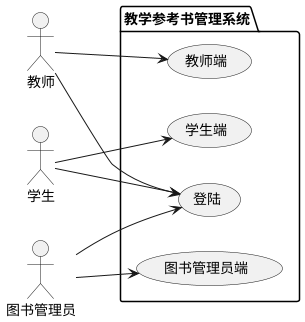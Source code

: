 @startuml
'https://plantuml.com/use-case-diagram

:图书管理员: as admin
:教师: as teacher
:学生: as student
package 教学参考书管理系统{
    usecase "教师端" as (use2)
    usecase "学生端" as (use3)
    usecase "图书管理员端" as (use4)
    usecase "登陆" as (use1)
}

left to right direction
teacher --> (use1)
teacher -> (use2)
student --> (use1)
student -> (use3)
admin -> (use1)
admin --> (use4)



@enduml